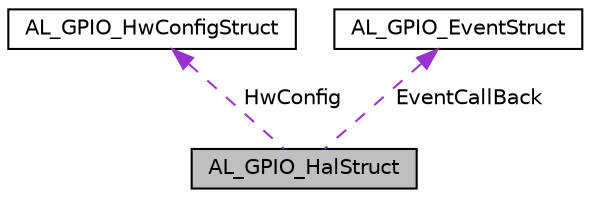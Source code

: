 digraph "AL_GPIO_HalStruct"
{
  edge [fontname="Helvetica",fontsize="10",labelfontname="Helvetica",labelfontsize="10"];
  node [fontname="Helvetica",fontsize="10",shape=record];
  Node1 [label="AL_GPIO_HalStruct",height=0.2,width=0.4,color="black", fillcolor="grey75", style="filled", fontcolor="black"];
  Node2 -> Node1 [dir="back",color="darkorchid3",fontsize="10",style="dashed",label=" HwConfig" ,fontname="Helvetica"];
  Node2 [label="AL_GPIO_HwConfigStruct",height=0.2,width=0.4,color="black", fillcolor="white", style="filled",URL="$structAL__GPIO__HwConfigStruct.html"];
  Node3 -> Node1 [dir="back",color="darkorchid3",fontsize="10",style="dashed",label=" EventCallBack" ,fontname="Helvetica"];
  Node3 [label="AL_GPIO_EventStruct",height=0.2,width=0.4,color="black", fillcolor="white", style="filled",URL="$structAL__GPIO__EventStruct.html"];
}
